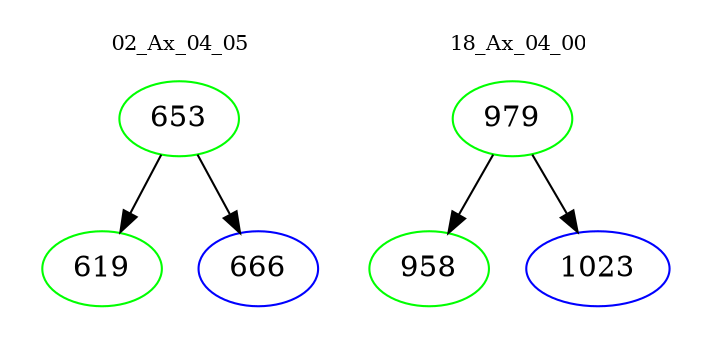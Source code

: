 digraph{
subgraph cluster_0 {
color = white
label = "02_Ax_04_05";
fontsize=10;
T0_653 [label="653", color="green"]
T0_653 -> T0_619 [color="black"]
T0_619 [label="619", color="green"]
T0_653 -> T0_666 [color="black"]
T0_666 [label="666", color="blue"]
}
subgraph cluster_1 {
color = white
label = "18_Ax_04_00";
fontsize=10;
T1_979 [label="979", color="green"]
T1_979 -> T1_958 [color="black"]
T1_958 [label="958", color="green"]
T1_979 -> T1_1023 [color="black"]
T1_1023 [label="1023", color="blue"]
}
}
